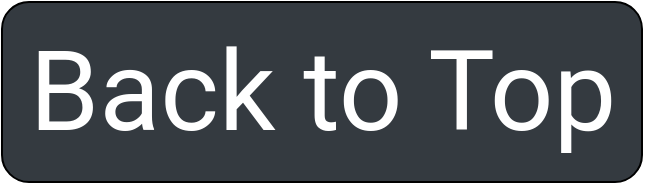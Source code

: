 <mxfile version="12.9.14" type="device"><diagram id="pCS7-ziaYi23XnRycie-" name="Page-1"><mxGraphModel dx="865" dy="488" grid="1" gridSize="10" guides="1" tooltips="1" connect="1" arrows="1" fold="1" page="1" pageScale="1" pageWidth="850" pageHeight="1100" math="0" shadow="0" extFonts="Roboto^https://fonts.googleapis.com/css?family=Roboto"><root><mxCell id="0"/><mxCell id="1" parent="0"/><mxCell id="rNfjxgCPcbP56LIEsMpV-3" value="" style="group" vertex="1" connectable="0" parent="1"><mxGeometry x="190" y="60" width="320" height="90" as="geometry"/></mxCell><mxCell id="rNfjxgCPcbP56LIEsMpV-1" value="" style="rounded=1;whiteSpace=wrap;html=1;fillColor=#343a40;" vertex="1" parent="rNfjxgCPcbP56LIEsMpV-3"><mxGeometry width="320" height="90" as="geometry"/></mxCell><mxCell id="rNfjxgCPcbP56LIEsMpV-2" value="Back to Top" style="text;html=1;strokeColor=none;fillColor=none;align=center;verticalAlign=middle;whiteSpace=wrap;rounded=0;fontFamily=Roboto;FType=g;fontSize=56;fontColor=#FFFFFF;" vertex="1" parent="rNfjxgCPcbP56LIEsMpV-3"><mxGeometry x="7.5" y="8.75" width="305" height="72.5" as="geometry"/></mxCell></root></mxGraphModel></diagram></mxfile>